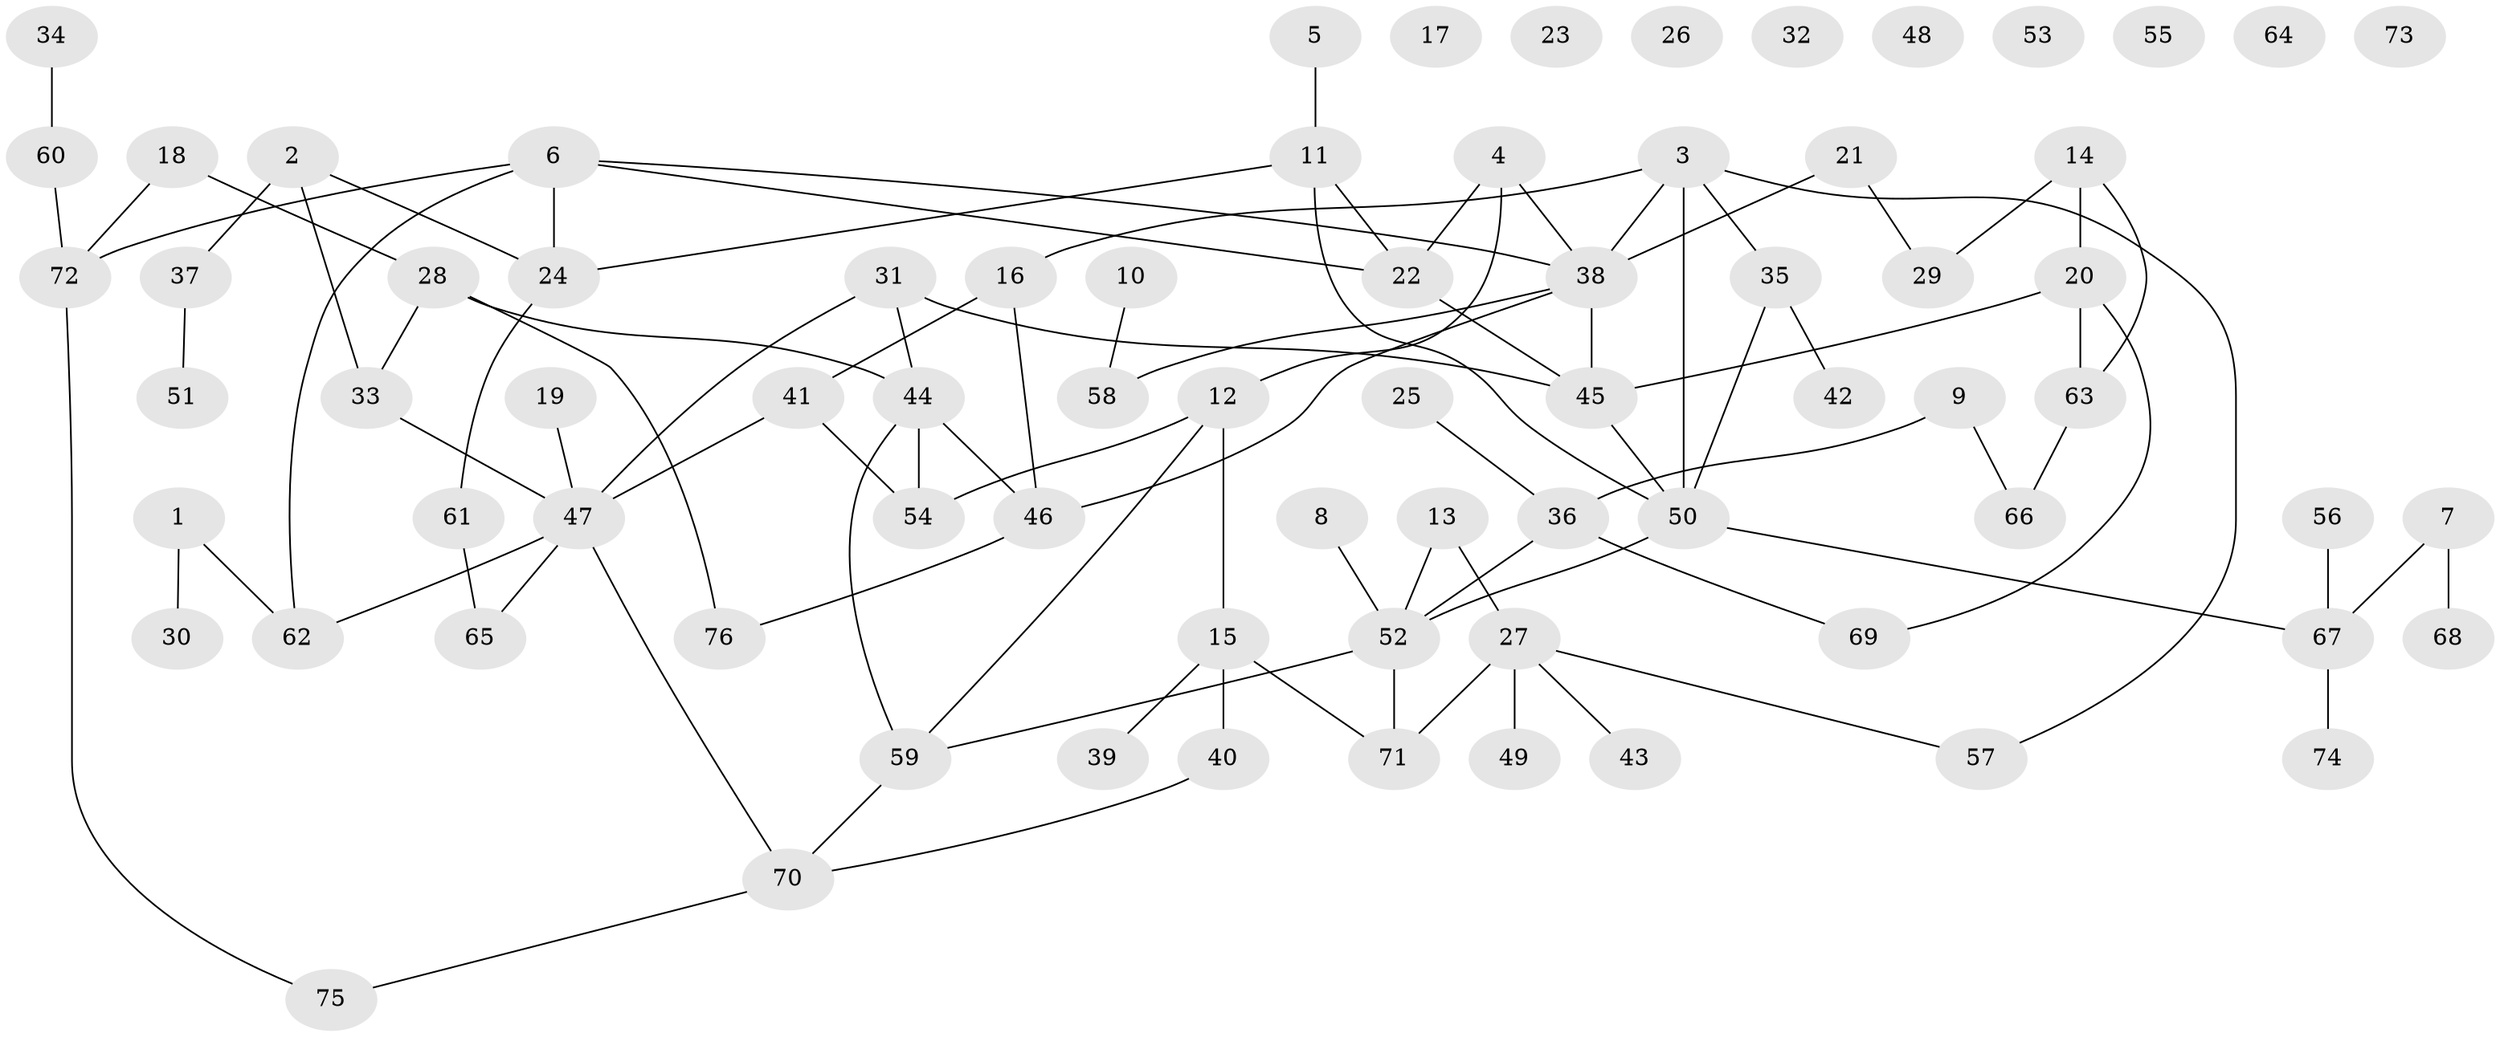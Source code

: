 // Generated by graph-tools (version 1.1) at 2025/39/03/09/25 04:39:42]
// undirected, 76 vertices, 95 edges
graph export_dot {
graph [start="1"]
  node [color=gray90,style=filled];
  1;
  2;
  3;
  4;
  5;
  6;
  7;
  8;
  9;
  10;
  11;
  12;
  13;
  14;
  15;
  16;
  17;
  18;
  19;
  20;
  21;
  22;
  23;
  24;
  25;
  26;
  27;
  28;
  29;
  30;
  31;
  32;
  33;
  34;
  35;
  36;
  37;
  38;
  39;
  40;
  41;
  42;
  43;
  44;
  45;
  46;
  47;
  48;
  49;
  50;
  51;
  52;
  53;
  54;
  55;
  56;
  57;
  58;
  59;
  60;
  61;
  62;
  63;
  64;
  65;
  66;
  67;
  68;
  69;
  70;
  71;
  72;
  73;
  74;
  75;
  76;
  1 -- 30;
  1 -- 62;
  2 -- 24;
  2 -- 33;
  2 -- 37;
  3 -- 16;
  3 -- 35;
  3 -- 38;
  3 -- 50;
  3 -- 57;
  4 -- 12;
  4 -- 22;
  4 -- 38;
  5 -- 11;
  6 -- 22;
  6 -- 24;
  6 -- 38;
  6 -- 62;
  6 -- 72;
  7 -- 67;
  7 -- 68;
  8 -- 52;
  9 -- 36;
  9 -- 66;
  10 -- 58;
  11 -- 22;
  11 -- 24;
  11 -- 50;
  12 -- 15;
  12 -- 54;
  12 -- 59;
  13 -- 27;
  13 -- 52;
  14 -- 20;
  14 -- 29;
  14 -- 63;
  15 -- 39;
  15 -- 40;
  15 -- 71;
  16 -- 41;
  16 -- 46;
  18 -- 28;
  18 -- 72;
  19 -- 47;
  20 -- 45;
  20 -- 63;
  20 -- 69;
  21 -- 29;
  21 -- 38;
  22 -- 45;
  24 -- 61;
  25 -- 36;
  27 -- 43;
  27 -- 49;
  27 -- 57;
  27 -- 71;
  28 -- 33;
  28 -- 44;
  28 -- 76;
  31 -- 44;
  31 -- 45;
  31 -- 47;
  33 -- 47;
  34 -- 60;
  35 -- 42;
  35 -- 50;
  36 -- 52;
  36 -- 69;
  37 -- 51;
  38 -- 45;
  38 -- 46;
  38 -- 58;
  40 -- 70;
  41 -- 47;
  41 -- 54;
  44 -- 46;
  44 -- 54;
  44 -- 59;
  45 -- 50;
  46 -- 76;
  47 -- 62;
  47 -- 65;
  47 -- 70;
  50 -- 52;
  50 -- 67;
  52 -- 59;
  52 -- 71;
  56 -- 67;
  59 -- 70;
  60 -- 72;
  61 -- 65;
  63 -- 66;
  67 -- 74;
  70 -- 75;
  72 -- 75;
}
